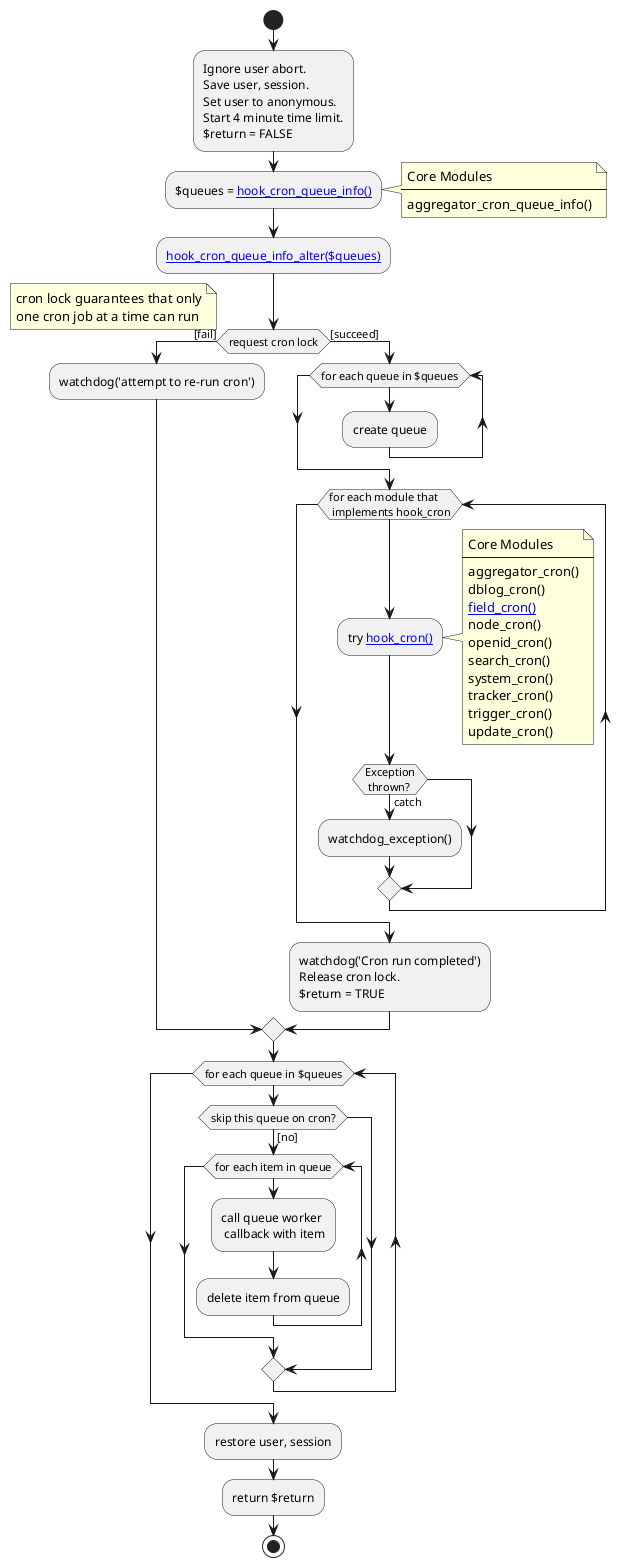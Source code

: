 @startuml

start
:Ignore user abort.
Save user, session.
Set user to anonymous.
Start 4 minute time limit.
$return = FALSE;
:$queues = [[https://api.drupal.org/api/drupal/modules!system!system.api.php/function/hook_cron_queue_info/7 hook_cron_queue_info()]];
note right
Core Modules
----
aggregator_cron_queue_info()
end note
:[[https://api.drupal.org/api/drupal/modules!system!system.api.php/function/hook_cron_queue_info_alter/7 hook_cron_queue_info_alter($queues)]];
if (request cron lock) then ([fail])
  note left
  cron lock guarantees that only
  one cron job at a time can run
  end note
  :watchdog('attempt to re-run cron');
else ([succeed])
  while(for each queue in $queues)
    :create queue;
  endwhile
  while (for each module that\n implements hook_cron)
  :try [[https://api.drupal.org/api/drupal/modules!system!system.api.php/function/hook_cron/7 hook_cron()]];

  note right
  Core Modules
  ----
  aggregator_cron()
  dblog_cron()
  [[field_cron field_cron()]]
  node_cron()
  openid_cron()
  search_cron()
  system_cron()
  tracker_cron()
  trigger_cron()
  update_cron()
  end note
  if (Exception\n thrown?) then (catch)
    :watchdog_exception();
  endif
  end while
  :watchdog('Cron run completed')
  Release cron lock.
  $return = TRUE;
endif
while (for each queue in $queues)
  if (skip this queue on cron?) then ([no])
    while (for each item in queue)
      :call queue worker
       callback with item;
      :delete item from queue;
    endwhile
  endif
endwhile
:restore user, session;
:return $return;
stop

@enduml